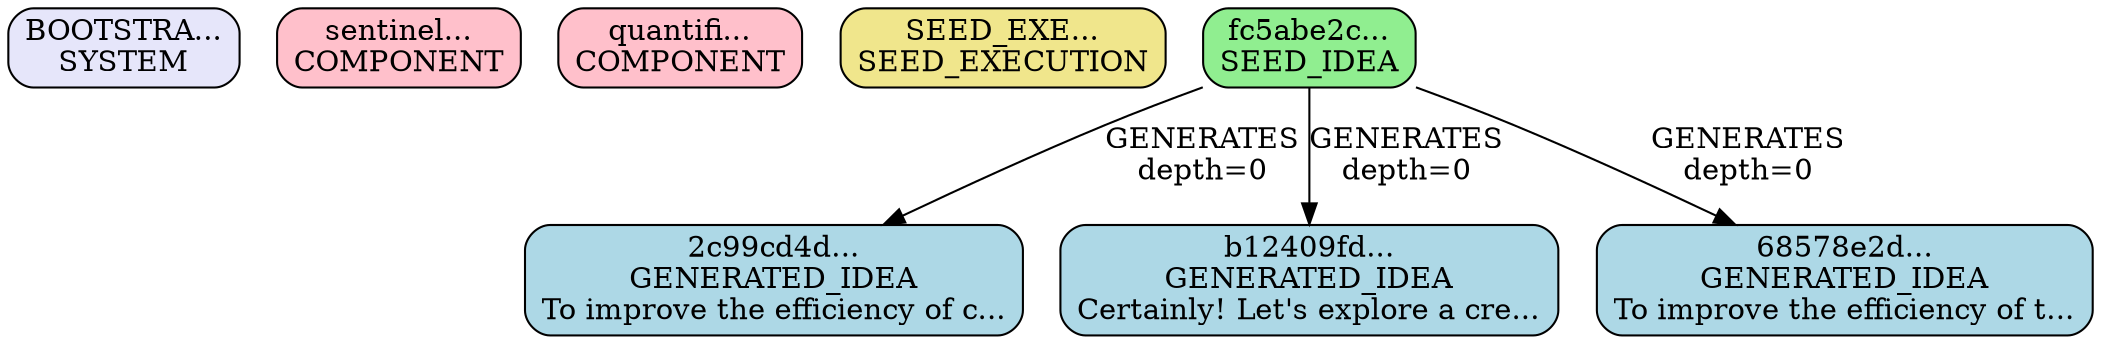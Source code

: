 digraph ExecutionDAG {
    rankdir=TB;
    node [shape=box, style=rounded];
    "BOOTSTRAP" [label="BOOTSTRA...\nSYSTEM", fillcolor=lavender, style="rounded,filled"];
    "sentinel_instance_01" [label="sentinel...\nCOMPONENT", fillcolor=pink, style="rounded,filled"];
    "quantifier_agent_primary" [label="quantifi...\nCOMPONENT", fillcolor=pink, style="rounded,filled"];
    "SEED_EXEC_prime counting" [label="SEED_EXE...\nSEED_EXECUTION", fillcolor=khaki, style="rounded,filled"];
    "fc5abe2c-acc7-43cb-ac29-2b5a564e39f4" [label="fc5abe2c...\nSEED_IDEA", fillcolor=lightgreen, style="rounded,filled"];
    "2c99cd4d-9be0-4c78-a203-9a494e3e63c1" [label="2c99cd4d...\nGENERATED_IDEA\nTo improve the efficiency of c...", fillcolor=lightblue, style="rounded,filled"];
    "b12409fd-5de7-4223-8c38-e5bdaa488337" [label="b12409fd...\nGENERATED_IDEA\nCertainly! Let's explore a cre...", fillcolor=lightblue, style="rounded,filled"];
    "68578e2d-c98b-444f-8896-5126f18d4e41" [label="68578e2d...\nGENERATED_IDEA\nTo improve the efficiency of t...", fillcolor=lightblue, style="rounded,filled"];
    "fc5abe2c-acc7-43cb-ac29-2b5a564e39f4" -> "2c99cd4d-9be0-4c78-a203-9a494e3e63c1" [label="GENERATES\ndepth=0"];
    "fc5abe2c-acc7-43cb-ac29-2b5a564e39f4" -> "b12409fd-5de7-4223-8c38-e5bdaa488337" [label="GENERATES\ndepth=0"];
    "fc5abe2c-acc7-43cb-ac29-2b5a564e39f4" -> "68578e2d-c98b-444f-8896-5126f18d4e41" [label="GENERATES\ndepth=0"];
}